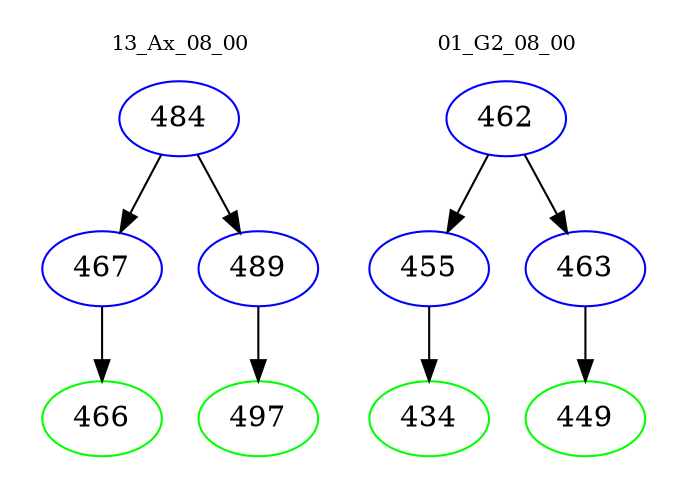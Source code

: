 digraph{
subgraph cluster_0 {
color = white
label = "13_Ax_08_00";
fontsize=10;
T0_484 [label="484", color="blue"]
T0_484 -> T0_467 [color="black"]
T0_467 [label="467", color="blue"]
T0_467 -> T0_466 [color="black"]
T0_466 [label="466", color="green"]
T0_484 -> T0_489 [color="black"]
T0_489 [label="489", color="blue"]
T0_489 -> T0_497 [color="black"]
T0_497 [label="497", color="green"]
}
subgraph cluster_1 {
color = white
label = "01_G2_08_00";
fontsize=10;
T1_462 [label="462", color="blue"]
T1_462 -> T1_455 [color="black"]
T1_455 [label="455", color="blue"]
T1_455 -> T1_434 [color="black"]
T1_434 [label="434", color="green"]
T1_462 -> T1_463 [color="black"]
T1_463 [label="463", color="blue"]
T1_463 -> T1_449 [color="black"]
T1_449 [label="449", color="green"]
}
}
